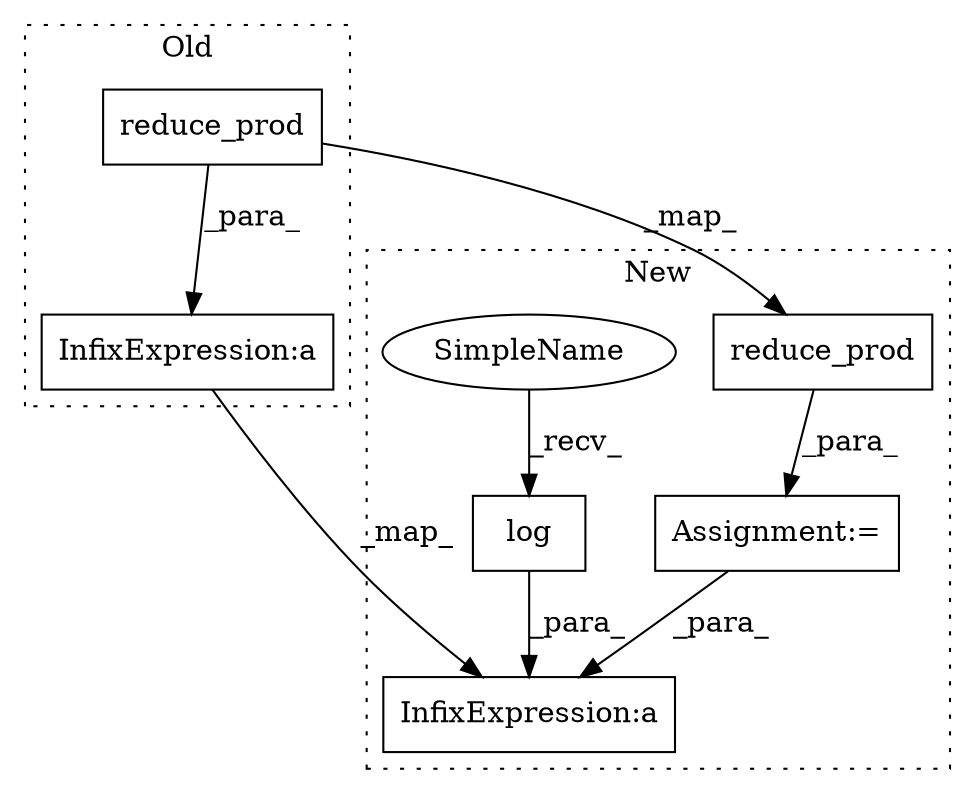 digraph G {
subgraph cluster0 {
1 [label="reduce_prod" a="32" s="3630,3661" l="12,1" shape="box"];
5 [label="InfixExpression:a" a="27" s="3696" l="3" shape="box"];
label = "Old";
style="dotted";
}
subgraph cluster1 {
2 [label="reduce_prod" a="32" s="3640,3671" l="12,1" shape="box"];
3 [label="Assignment:=" a="7" s="3628" l="1" shape="box"];
4 [label="log" a="32" s="3737,3752" l="4,1" shape="box"];
6 [label="InfixExpression:a" a="27" s="3754" l="3" shape="box"];
7 [label="SimpleName" a="42" s="3726" l="10" shape="ellipse"];
label = "New";
style="dotted";
}
1 -> 2 [label="_map_"];
1 -> 5 [label="_para_"];
2 -> 3 [label="_para_"];
3 -> 6 [label="_para_"];
4 -> 6 [label="_para_"];
5 -> 6 [label="_map_"];
7 -> 4 [label="_recv_"];
}